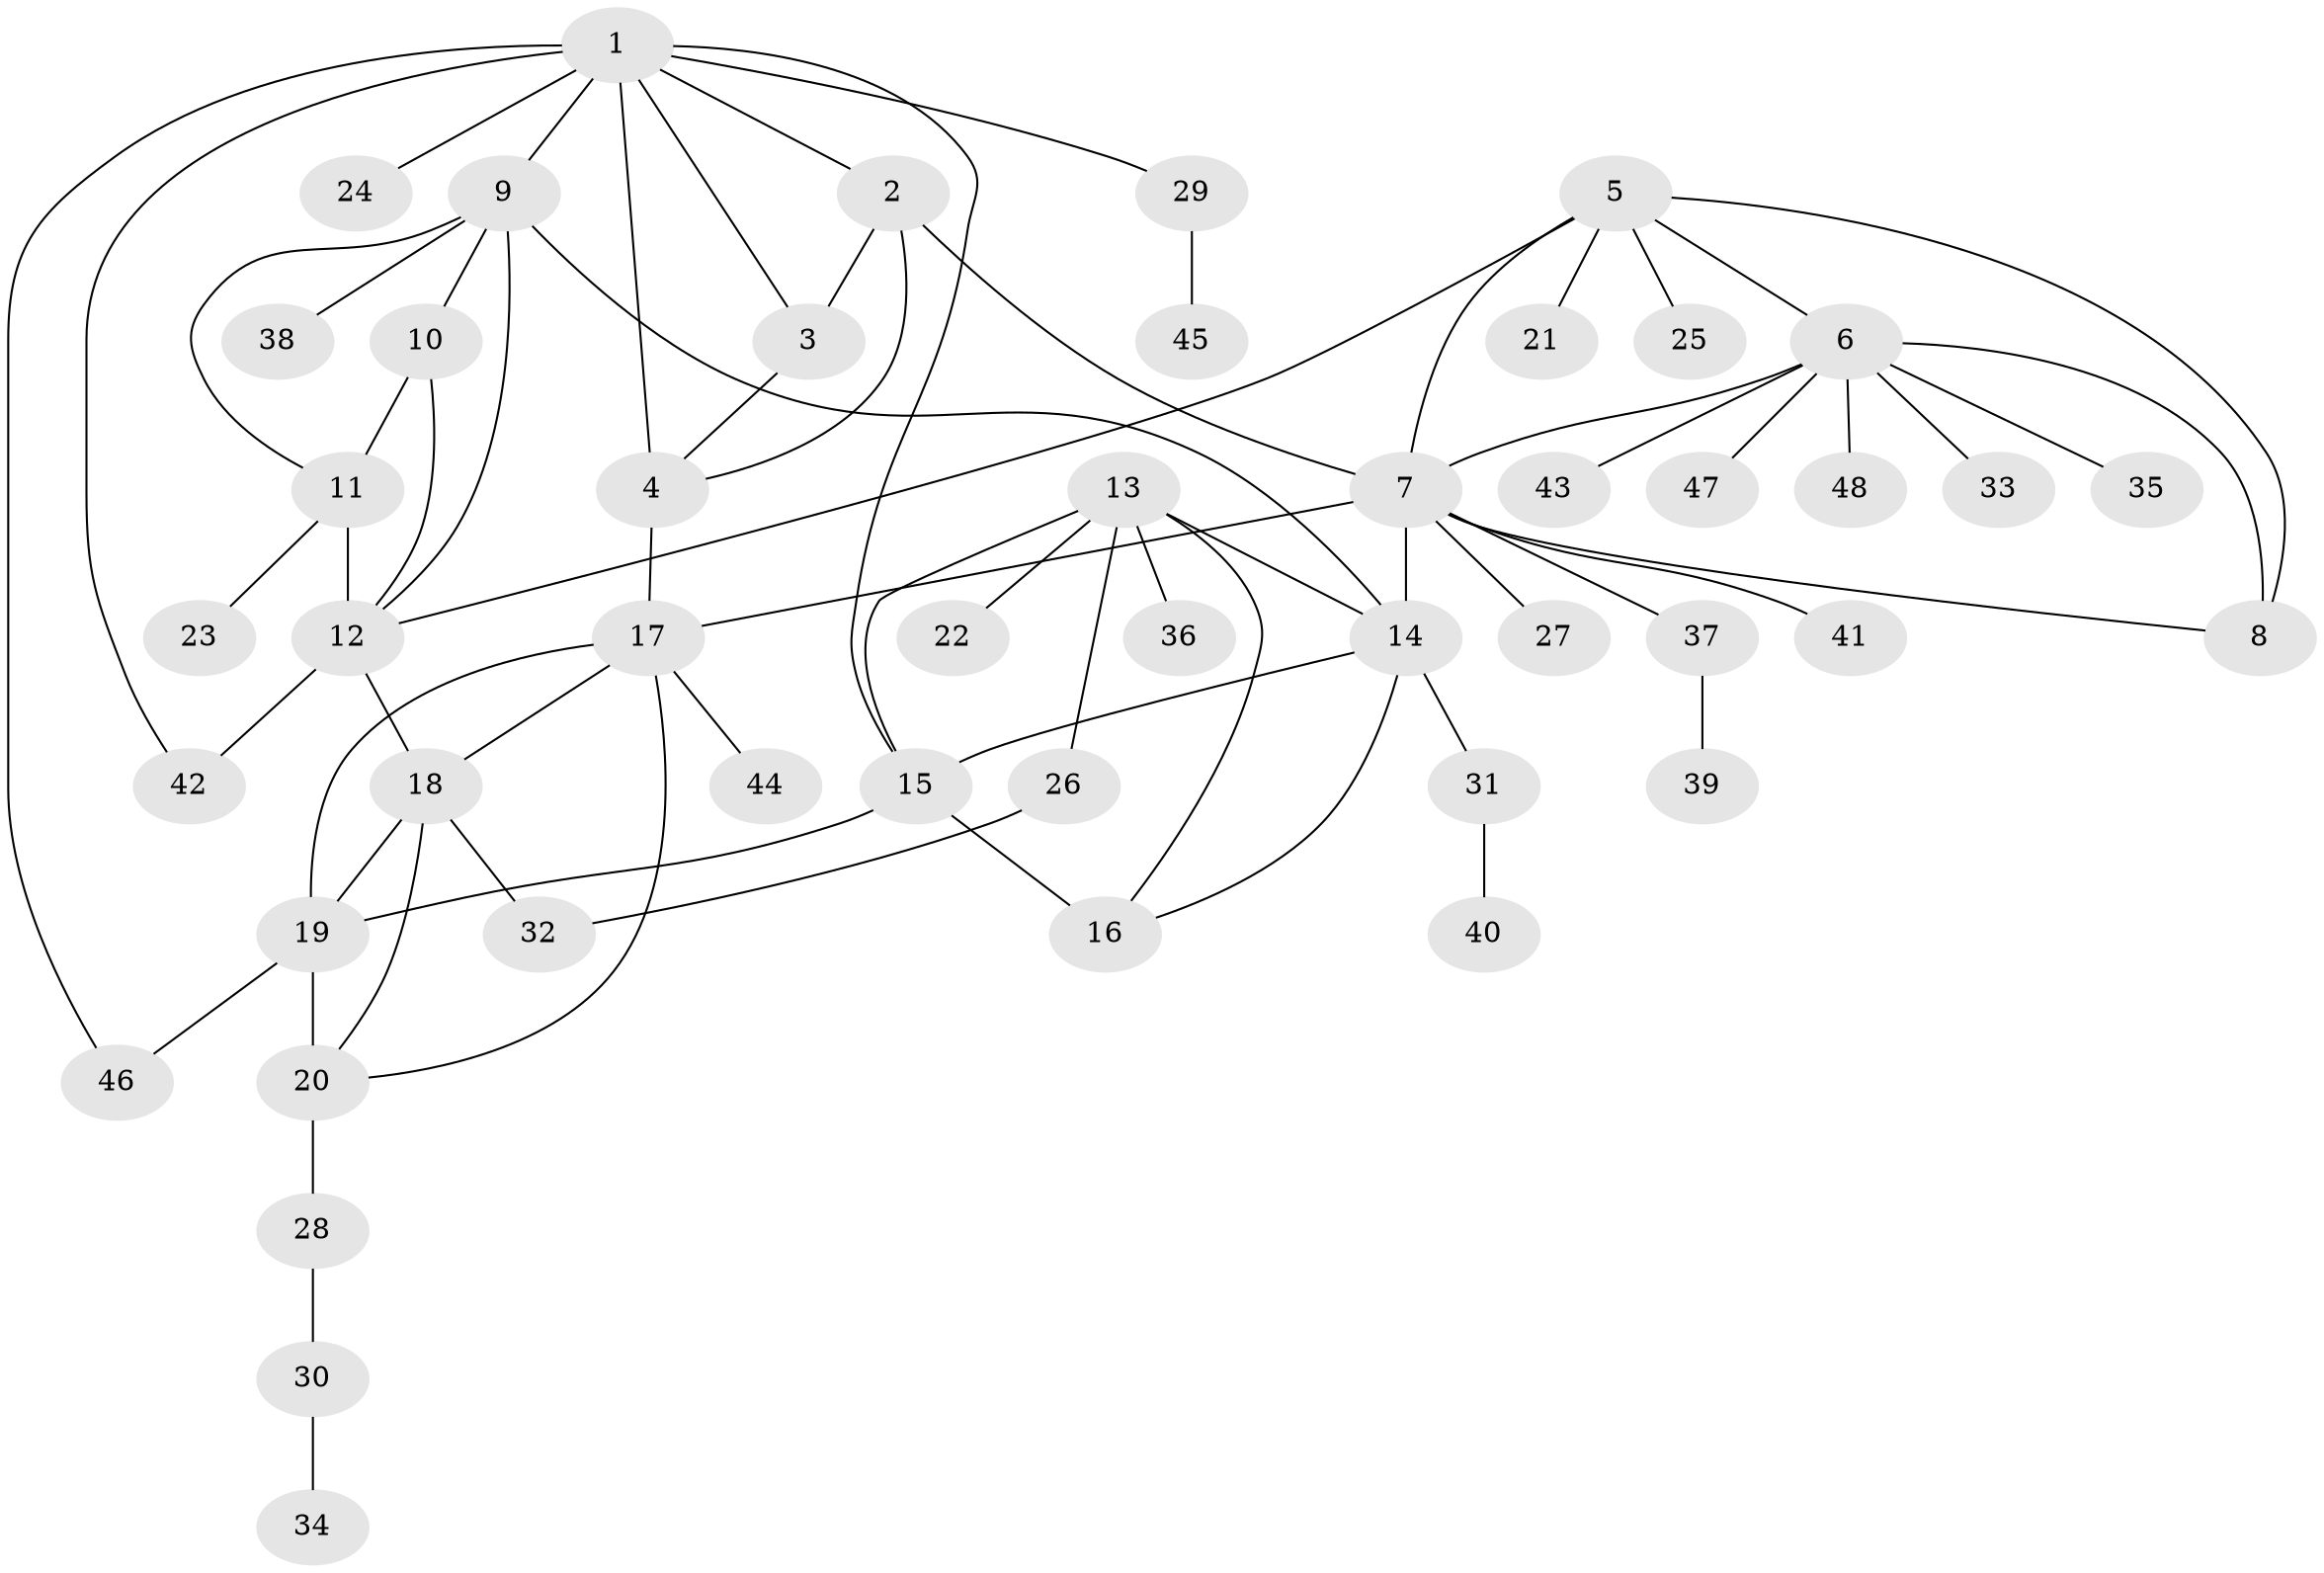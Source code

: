// original degree distribution, {9: 0.03296703296703297, 5: 0.04395604395604396, 4: 0.04395604395604396, 8: 0.01098901098901099, 7: 0.054945054945054944, 10: 0.02197802197802198, 6: 0.01098901098901099, 1: 0.5824175824175825, 2: 0.12087912087912088, 3: 0.07692307692307693}
// Generated by graph-tools (version 1.1) at 2025/37/03/09/25 02:37:31]
// undirected, 48 vertices, 71 edges
graph export_dot {
graph [start="1"]
  node [color=gray90,style=filled];
  1;
  2;
  3;
  4;
  5;
  6;
  7;
  8;
  9;
  10;
  11;
  12;
  13;
  14;
  15;
  16;
  17;
  18;
  19;
  20;
  21;
  22;
  23;
  24;
  25;
  26;
  27;
  28;
  29;
  30;
  31;
  32;
  33;
  34;
  35;
  36;
  37;
  38;
  39;
  40;
  41;
  42;
  43;
  44;
  45;
  46;
  47;
  48;
  1 -- 2 [weight=1.0];
  1 -- 3 [weight=1.0];
  1 -- 4 [weight=4.0];
  1 -- 9 [weight=1.0];
  1 -- 15 [weight=1.0];
  1 -- 24 [weight=1.0];
  1 -- 29 [weight=1.0];
  1 -- 42 [weight=1.0];
  1 -- 46 [weight=1.0];
  2 -- 3 [weight=1.0];
  2 -- 4 [weight=1.0];
  2 -- 7 [weight=1.0];
  3 -- 4 [weight=1.0];
  4 -- 17 [weight=1.0];
  5 -- 6 [weight=1.0];
  5 -- 7 [weight=1.0];
  5 -- 8 [weight=1.0];
  5 -- 12 [weight=1.0];
  5 -- 21 [weight=1.0];
  5 -- 25 [weight=1.0];
  6 -- 7 [weight=1.0];
  6 -- 8 [weight=1.0];
  6 -- 33 [weight=1.0];
  6 -- 35 [weight=1.0];
  6 -- 43 [weight=1.0];
  6 -- 47 [weight=1.0];
  6 -- 48 [weight=1.0];
  7 -- 8 [weight=1.0];
  7 -- 14 [weight=1.0];
  7 -- 17 [weight=1.0];
  7 -- 27 [weight=1.0];
  7 -- 37 [weight=1.0];
  7 -- 41 [weight=1.0];
  9 -- 10 [weight=1.0];
  9 -- 11 [weight=1.0];
  9 -- 12 [weight=1.0];
  9 -- 14 [weight=1.0];
  9 -- 38 [weight=1.0];
  10 -- 11 [weight=1.0];
  10 -- 12 [weight=1.0];
  11 -- 12 [weight=5.0];
  11 -- 23 [weight=1.0];
  12 -- 18 [weight=1.0];
  12 -- 42 [weight=1.0];
  13 -- 14 [weight=1.0];
  13 -- 15 [weight=1.0];
  13 -- 16 [weight=1.0];
  13 -- 22 [weight=1.0];
  13 -- 26 [weight=1.0];
  13 -- 36 [weight=1.0];
  14 -- 15 [weight=1.0];
  14 -- 16 [weight=1.0];
  14 -- 31 [weight=1.0];
  15 -- 16 [weight=2.0];
  15 -- 19 [weight=1.0];
  17 -- 18 [weight=1.0];
  17 -- 19 [weight=1.0];
  17 -- 20 [weight=1.0];
  17 -- 44 [weight=1.0];
  18 -- 19 [weight=1.0];
  18 -- 20 [weight=1.0];
  18 -- 32 [weight=1.0];
  19 -- 20 [weight=6.0];
  19 -- 46 [weight=1.0];
  20 -- 28 [weight=1.0];
  26 -- 32 [weight=1.0];
  28 -- 30 [weight=1.0];
  29 -- 45 [weight=1.0];
  30 -- 34 [weight=1.0];
  31 -- 40 [weight=1.0];
  37 -- 39 [weight=1.0];
}

